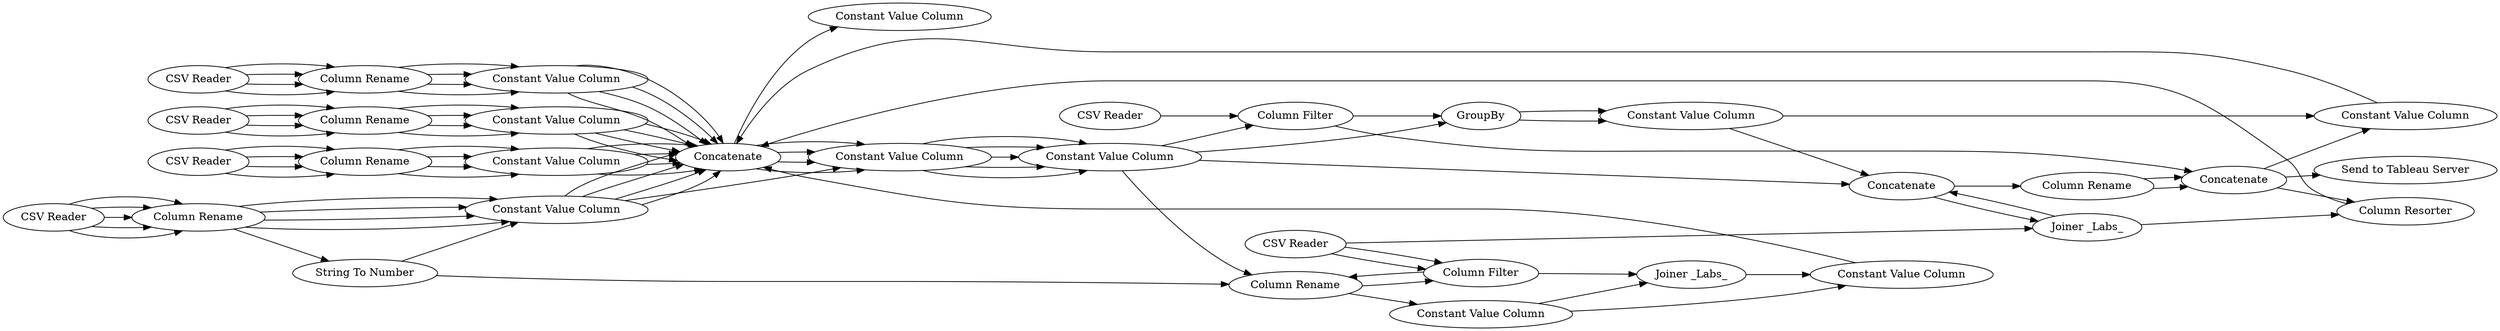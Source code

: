digraph {
	1 [label="CSV Reader"]
	2 [label="Column Rename"]
	3 [label="Constant Value Column"]
	4 [label="CSV Reader"]
	5 [label="Column Rename"]
	6 [label="Constant Value Column"]
	7 [label="CSV Reader"]
	8 [label="Constant Value Column"]
	9 [label="Column Rename"]
	10 [label="CSV Reader"]
	11 [label="Column Rename"]
	12 [label="Constant Value Column"]
	13 [label=Concatenate]
	14 [label="Constant Value Column"]
	15 [label="Constant Value Column"]
	1 [label="CSV Reader"]
	2 [label="Column Rename"]
	3 [label="Constant Value Column"]
	4 [label="CSV Reader"]
	5 [label="Column Rename"]
	6 [label="Constant Value Column"]
	7 [label="CSV Reader"]
	8 [label="Constant Value Column"]
	9 [label="Column Rename"]
	10 [label="CSV Reader"]
	11 [label="Column Rename"]
	12 [label="Constant Value Column"]
	13 [label=Concatenate]
	14 [label="Constant Value Column"]
	15 [label="Constant Value Column"]
	1 [label="CSV Reader"]
	2 [label="Column Rename"]
	3 [label="Constant Value Column"]
	4 [label="CSV Reader"]
	5 [label="Column Rename"]
	6 [label="Constant Value Column"]
	7 [label="CSV Reader"]
	8 [label="Constant Value Column"]
	9 [label="Column Rename"]
	10 [label="CSV Reader"]
	11 [label="Column Rename"]
	12 [label="Constant Value Column"]
	13 [label=Concatenate]
	14 [label="Constant Value Column"]
	15 [label="Constant Value Column"]
	18 [label="Joiner _Labs_"]
	1 [label="CSV Reader"]
	2 [label="Column Rename"]
	3 [label="Constant Value Column"]
	4 [label="CSV Reader"]
	5 [label="Column Rename"]
	6 [label="Constant Value Column"]
	7 [label="CSV Reader"]
	8 [label="Constant Value Column"]
	9 [label="Column Rename"]
	10 [label="CSV Reader"]
	11 [label="Column Rename"]
	12 [label="Constant Value Column"]
	13 [label=Concatenate]
	14 [label="Constant Value Column"]
	15 [label="Constant Value Column"]
	20 [label="Joiner _Labs_"]
	21 [label="Joiner _Labs_"]
	22 [label="Column Resorter"]
	25 [label="Tableau Writer"]
	13 [label=Concatenate]
	17 [label="CSV Reader"]
	18 [label="Column Rename"]
	19 [label="Constant Value Column"]
	20 [label="Column Filter"]
	22 [label="Constant Value Column"]
	23 [label="Column Filter"]
	24 [label="CSV Reader"]
	25 [label="Constant Value Column"]
	26 [label="Column Rename"]
	27 [label="Constant Value Column"]
	28 [label="Column Filter"]
	29 [label="CSV Reader"]
	30 [label="Constant Value Column"]
	31 [label="Column Rename"]
	32 [label="Constant Value Column"]
	34 [label="Constant Value Column"]
	1 [label="CSV Reader"]
	2 [label="Column Rename"]
	3 [label="Constant Value Column"]
	14 [label="Constant Value Column"]
	15 [label="Constant Value Column"]
	16 [label="String To Number"]
	23 [label="Column Filter"]
	26 [label=GroupBy]
	27 [label="Constant Value Column"]
	28 [label=Concatenate]
	29 [label="Joiner _Labs_"]
	30 [label="Column Resorter"]
	32 [label=Concatenate]
	38 [label="Send to Tableau Server"]
	1 -> 2
	2 -> 3
	3 -> 13
	4 -> 5
	5 -> 6
	6 -> 13
	7 -> 9
	8 -> 13
	9 -> 8
	10 -> 11
	11 -> 12
	12 -> 13
	13 -> 14
	14 -> 15
	1 -> 2
	2 -> 3
	3 -> 13
	4 -> 5
	5 -> 6
	6 -> 13
	7 -> 9
	8 -> 13
	9 -> 8
	10 -> 11
	11 -> 12
	12 -> 13
	13 -> 14
	14 -> 15
	1 -> 2
	2 -> 3
	3 -> 13
	4 -> 5
	5 -> 6
	6 -> 13
	7 -> 9
	8 -> 13
	9 -> 8
	10 -> 11
	11 -> 12
	12 -> 13
	13 -> 14
	14 -> 15
	1 -> 2
	2 -> 3
	3 -> 13
	4 -> 5
	5 -> 6
	6 -> 13
	7 -> 9
	8 -> 13
	9 -> 8
	10 -> 11
	11 -> 12
	12 -> 13
	13 -> 14
	14 -> 15
	15 -> 18
	16 -> 18
	17 -> 20
	18 -> 20
	19 -> 21
	20 -> 21
	21 -> 22
	13 -> 34
	17 -> 20
	18 -> 19
	19 -> 22
	20 -> 18
	22 -> 13
	23 -> 26
	24 -> 23
	25 -> 13
	26 -> 27
	27 -> 25
	28 -> 31
	29 -> 28
	30 -> 13
	31 -> 32
	32 -> 30
	1 -> 2
	2 -> 16
	3 -> 14
	14 -> 15
	15 -> 23
	16 -> 3
	15 -> 28
	15 -> 26
	17 -> 29
	26 -> 27
	27 -> 28
	28 -> 29
	29 -> 30
	23 -> 32
	31 -> 32
	32 -> 38
	32 -> 25
	rankdir=LR
}
